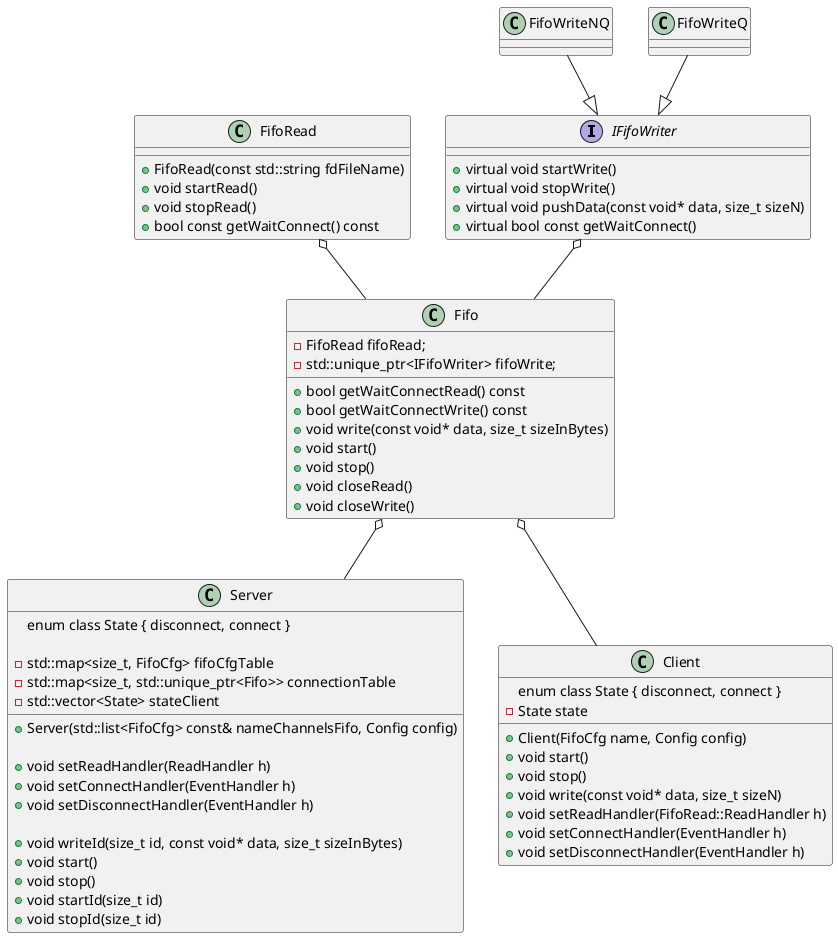 @startuml

interface IFifoWriter {
	+virtual void startWrite()
	+virtual void stopWrite()
	+virtual void pushData(const void* data, size_t sizeN)
	+virtual bool const getWaitConnect()

}



class FifoWriteNQ
class FifoWriteQ

FifoWriteNQ --|> IFifoWriter
FifoWriteQ --|> IFifoWriter

class FifoRead {
	+FifoRead(const std::string fdFileName)
	+void startRead()
	+void stopRead()
	+bool const getWaitConnect() const
}

class Fifo {
	+bool getWaitConnectRead() const
	+bool getWaitConnectWrite() const
	+void write(const void* data, size_t sizeInBytes)
	+void start()
	+void stop()
	+void closeRead()
	+void closeWrite()

	-FifoRead fifoRead;
    -std::unique_ptr<IFifoWriter> fifoWrite;
}

FifoRead o--Fifo
IFifoWriter o--Fifo



class Server {
	+Server(std::list<FifoCfg> const& nameChannelsFifo, Config config)

	+void setReadHandler(ReadHandler h)
	+void setConnectHandler(EventHandler h)
	+void setDisconnectHandler(EventHandler h)

	+void writeId(size_t id, const void* data, size_t sizeInBytes)
	+void start()
	+void stop()
    +void startId(size_t id)
    +void stopId(size_t id)

enum class State { disconnect, connect }

	-std::map<size_t, FifoCfg> fifoCfgTable
	-std::map<size_t, std::unique_ptr<Fifo>> connectionTable
    -std::vector<State> stateClient
}
Fifo o--Server

class Client {
	+Client(FifoCfg name, Config config)
	+void start()
	+void stop()
	+void write(const void* data, size_t sizeN)
	+void setReadHandler(FifoRead::ReadHandler h)
	+void setConnectHandler(EventHandler h)
	+void setDisconnectHandler(EventHandler h)
	enum class State { disconnect, connect }
	-State state
}

Fifo o--Client

@enduml